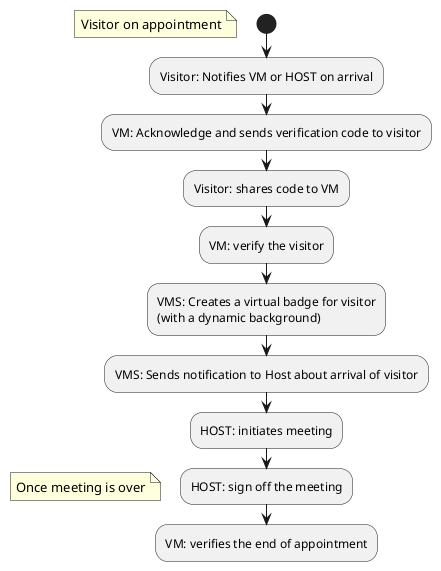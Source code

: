 
@startuml
start
floating note left: Visitor on appointment
:Visitor: Notifies VM or HOST on arrival;
:VM: Acknowledge and sends verification code to visitor;
:Visitor: shares code to VM;
:VM: verify the visitor;
:VMS: Creates a virtual badge for visitor
(with a dynamic background);
:VMS: Sends notification to Host about arrival of visitor;
:HOST: initiates meeting;
:HOST: sign off the meeting;
floating note left: Once meeting is over
:VM: verifies the end of appointment;
@enduml